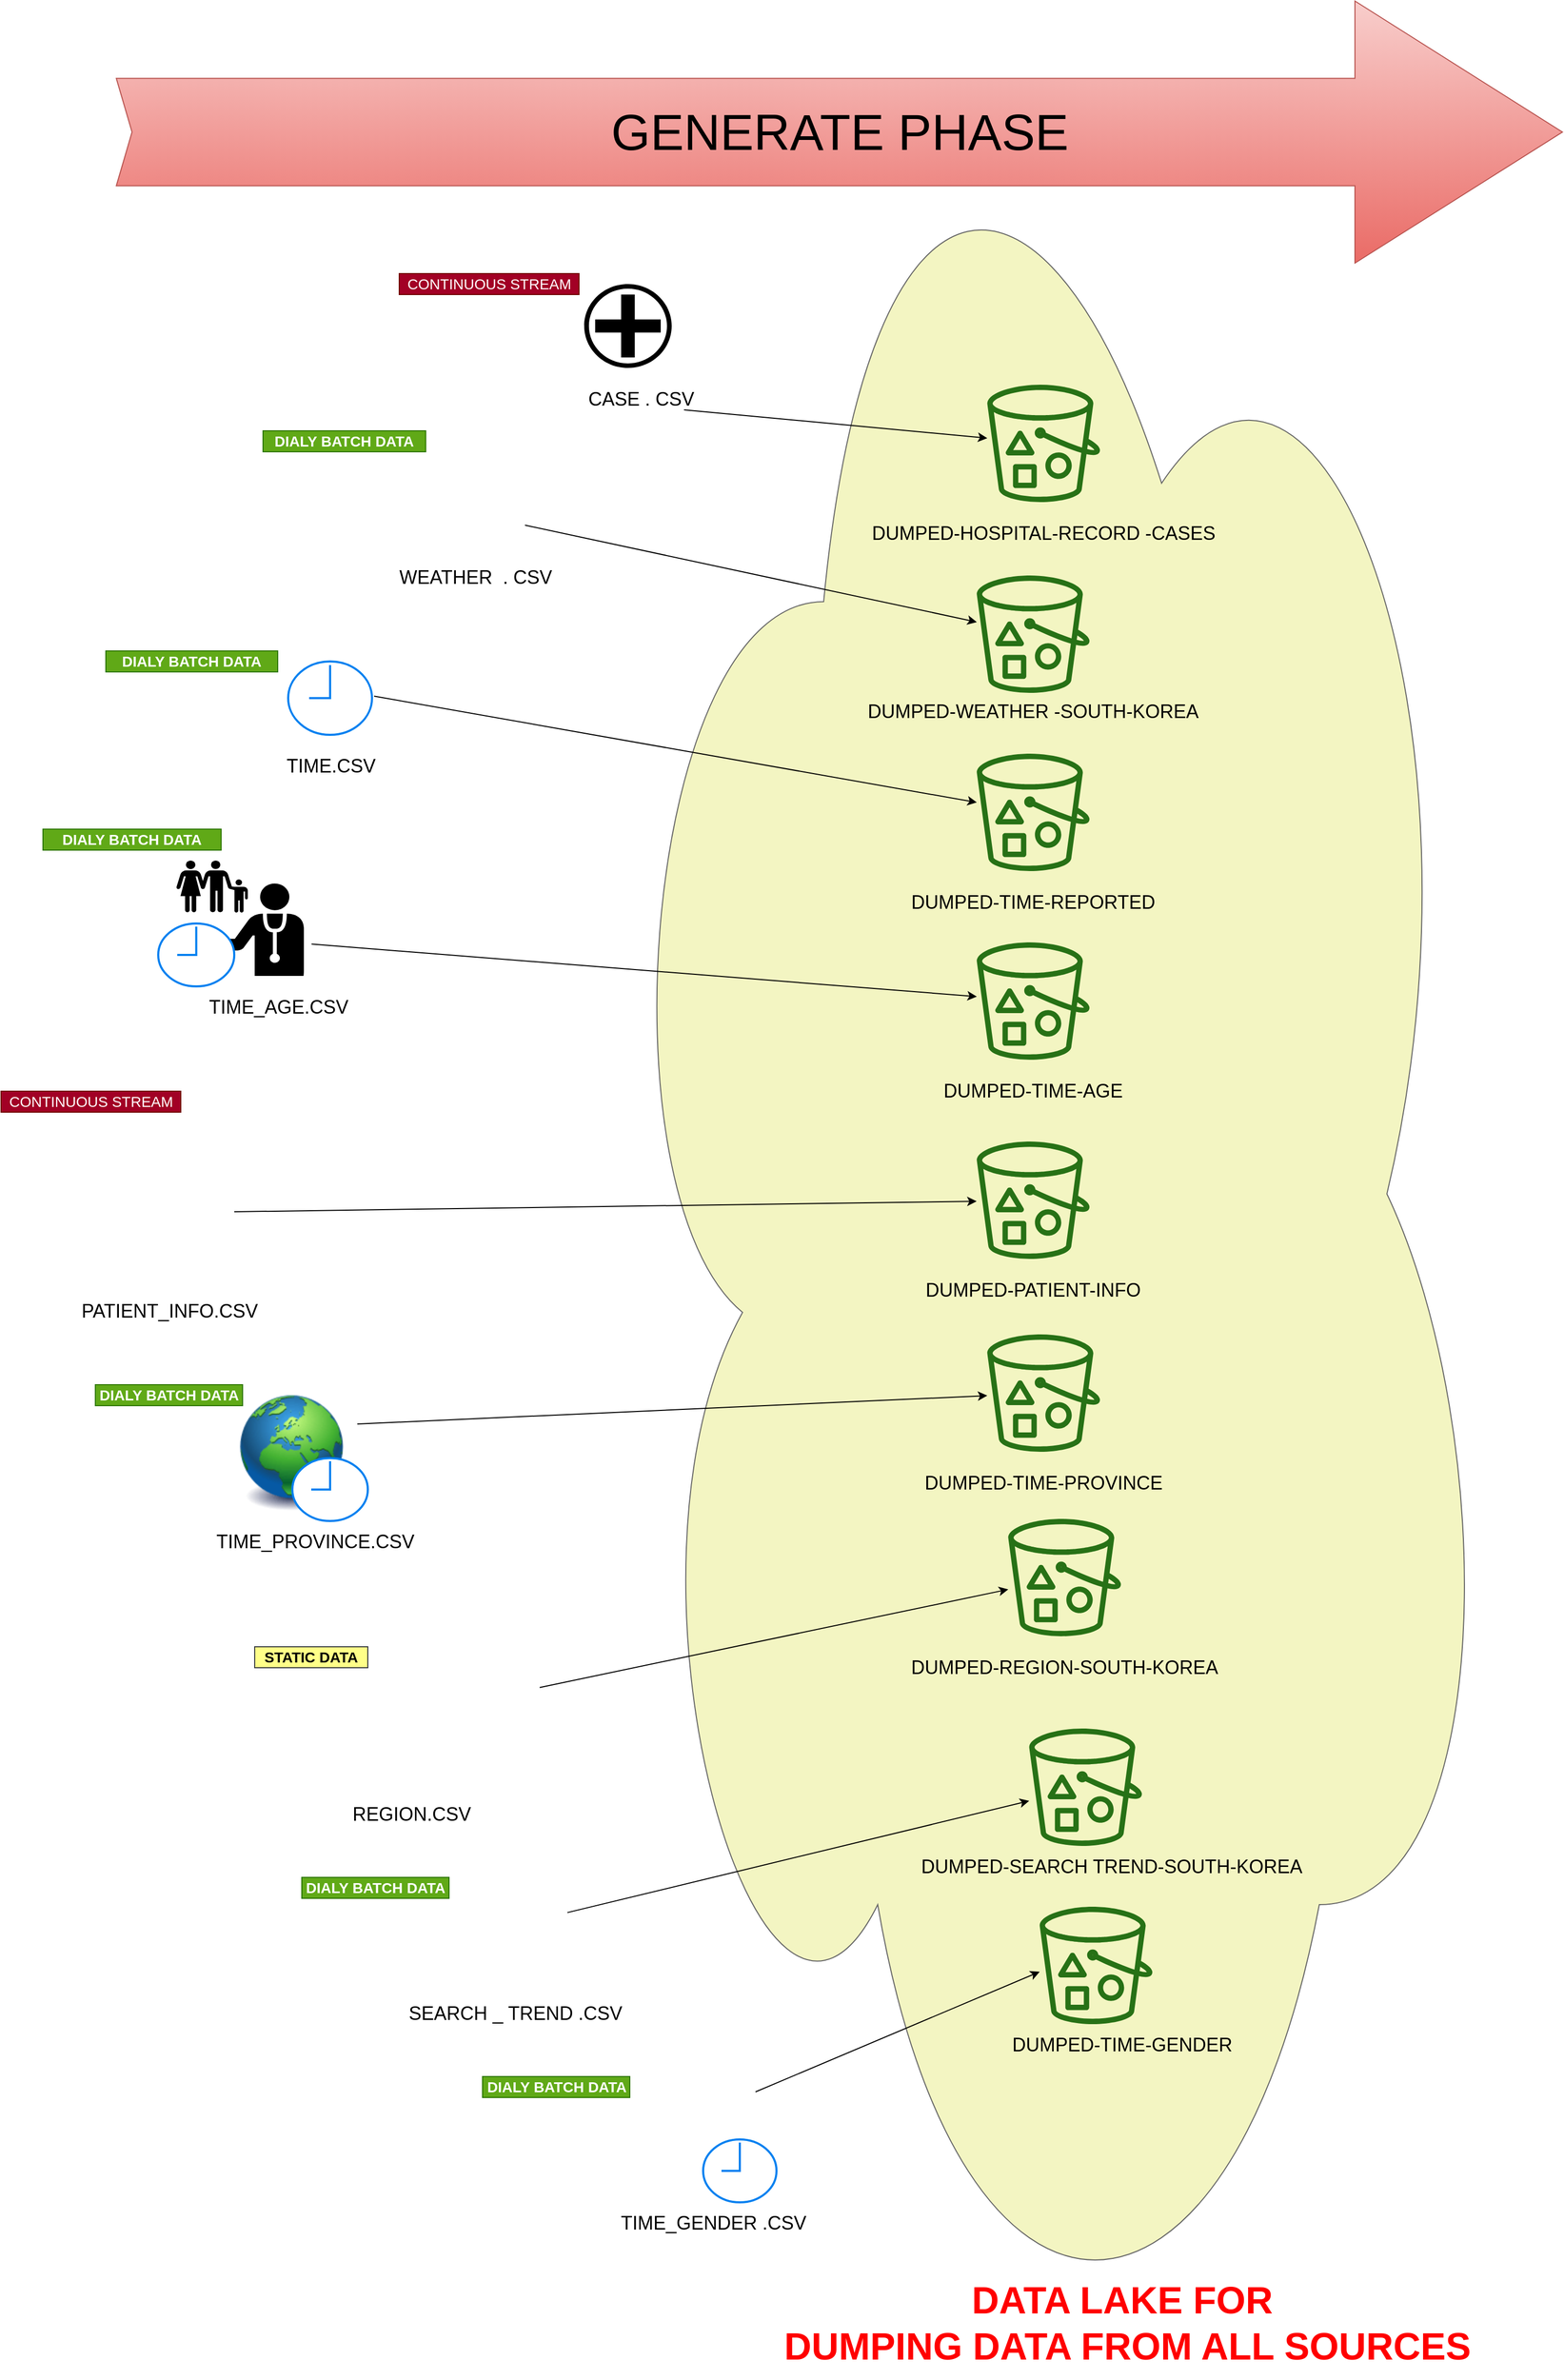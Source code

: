 <mxfile version="13.9.2" type="github">
  <diagram id="Ht1M8jgEwFfnCIfOTk4-" name="Page-1">
    <mxGraphModel dx="3406" dy="2291" grid="1" gridSize="10" guides="1" tooltips="1" connect="1" arrows="1" fold="1" page="1" pageScale="1" pageWidth="1654" pageHeight="2336" math="0" shadow="0">
      <root>
        <mxCell id="0" />
        <mxCell id="1" parent="0" />
        <mxCell id="8GEFBkU2QKpO8UW0B2yC-3" value="" style="shape=image;html=1;verticalAlign=top;verticalLabelPosition=bottom;labelBackgroundColor=#ffffff;imageAspect=0;aspect=fixed;image=https://cdn3.iconfinder.com/data/icons/tiny-weather-1/512/flash-cloud-128.png" parent="1" vertex="1">
          <mxGeometry x="410" y="440" width="120" height="120" as="geometry" />
        </mxCell>
        <mxCell id="8GEFBkU2QKpO8UW0B2yC-4" value="" style="shape=image;html=1;verticalAlign=top;verticalLabelPosition=bottom;labelBackgroundColor=#ffffff;imageAspect=0;aspect=fixed;image=https://cdn2.iconfinder.com/data/icons/social-media-2259/512/search-128.png" parent="1" vertex="1">
          <mxGeometry x="470.5" y="1820" width="100" height="100" as="geometry" />
        </mxCell>
        <mxCell id="8GEFBkU2QKpO8UW0B2yC-5" value="" style="shape=image;html=1;verticalAlign=top;verticalLabelPosition=bottom;labelBackgroundColor=#ffffff;imageAspect=0;aspect=fixed;image=https://cdn1.iconfinder.com/data/icons/coronavirus-disease/64/patient-128.png" parent="1" vertex="1">
          <mxGeometry x="122.56" y="1120" width="130" height="130" as="geometry" />
        </mxCell>
        <mxCell id="8GEFBkU2QKpO8UW0B2yC-6" value="" style="shape=mxgraph.signs.healthcare.hospital_1;html=1;pointerEvents=1;fillColor=#000000;strokeColor=none;verticalLabelPosition=bottom;verticalAlign=top;align=center;" parent="1" vertex="1">
          <mxGeometry x="586.5" y="300" width="83.5" height="80" as="geometry" />
        </mxCell>
        <mxCell id="8GEFBkU2QKpO8UW0B2yC-7" value="" style="shape=image;html=1;verticalAlign=top;verticalLabelPosition=bottom;labelBackgroundColor=#ffffff;imageAspect=0;aspect=fixed;image=https://cdn3.iconfinder.com/data/icons/facebook-ui-flat/48/Facebook_UI-08-128.png" parent="1" vertex="1">
          <mxGeometry x="294" y="1540" width="250" height="250" as="geometry" />
        </mxCell>
        <mxCell id="8GEFBkU2QKpO8UW0B2yC-8" value="" style="ellipse;shape=cloud;whiteSpace=wrap;html=1;strokeColor=#666666;gradientDirection=north;fillColor=#F3F5C2;" parent="1" vertex="1">
          <mxGeometry x="600" y="38" width="860" height="2260" as="geometry" />
        </mxCell>
        <mxCell id="8GEFBkU2QKpO8UW0B2yC-9" value="" style="outlineConnect=0;fontColor=#232F3E;gradientColor=none;fillColor=#277116;strokeColor=none;dashed=0;verticalLabelPosition=bottom;verticalAlign=top;align=center;html=1;fontSize=12;fontStyle=0;aspect=fixed;pointerEvents=1;shape=mxgraph.aws4.bucket_with_objects;" parent="1" vertex="1">
          <mxGeometry x="971.16" y="396" width="107.69" height="112" as="geometry" />
        </mxCell>
        <mxCell id="8GEFBkU2QKpO8UW0B2yC-11" value="" style="html=1;verticalLabelPosition=bottom;align=center;labelBackgroundColor=#ffffff;verticalAlign=top;strokeWidth=2;strokeColor=#0080F0;shadow=0;dashed=0;shape=mxgraph.ios7.icons.clock;" parent="1" vertex="1">
          <mxGeometry x="304" y="660" width="80" height="70" as="geometry" />
        </mxCell>
        <mxCell id="8GEFBkU2QKpO8UW0B2yC-12" value="" style="shape=mxgraph.signs.healthcare.family_practice;html=1;pointerEvents=1;fillColor=#000000;strokeColor=none;verticalLabelPosition=bottom;verticalAlign=top;align=center;" parent="1" vertex="1">
          <mxGeometry x="197.19" y="850" width="121.81" height="110" as="geometry" />
        </mxCell>
        <mxCell id="8GEFBkU2QKpO8UW0B2yC-13" value="" style="html=1;verticalLabelPosition=bottom;align=center;labelBackgroundColor=#ffffff;verticalAlign=top;strokeWidth=2;strokeColor=#0080F0;shadow=0;dashed=0;shape=mxgraph.ios7.icons.clock;" parent="1" vertex="1">
          <mxGeometry x="180" y="910" width="72.56" height="60" as="geometry" />
        </mxCell>
        <mxCell id="8GEFBkU2QKpO8UW0B2yC-14" value="" style="shape=image;html=1;verticalAlign=top;verticalLabelPosition=bottom;labelBackgroundColor=#ffffff;imageAspect=0;aspect=fixed;image=https://cdn2.iconfinder.com/data/icons/dellipack/128/people.png" parent="1" vertex="1">
          <mxGeometry x="630" y="1990" width="120" height="120" as="geometry" />
        </mxCell>
        <mxCell id="8GEFBkU2QKpO8UW0B2yC-15" value="" style="html=1;verticalLabelPosition=bottom;align=center;labelBackgroundColor=#ffffff;verticalAlign=top;strokeWidth=2;strokeColor=#0080F0;shadow=0;dashed=0;shape=mxgraph.ios7.icons.clock;" parent="1" vertex="1">
          <mxGeometry x="700" y="2070" width="70" height="60" as="geometry" />
        </mxCell>
        <mxCell id="8GEFBkU2QKpO8UW0B2yC-16" value="" style="image;html=1;image=img/lib/clip_art/general/Earth_globe_128x128.png" parent="1" vertex="1">
          <mxGeometry x="244.75" y="1360" width="125.25" height="110" as="geometry" />
        </mxCell>
        <mxCell id="8GEFBkU2QKpO8UW0B2yC-17" value="" style="html=1;verticalLabelPosition=bottom;align=center;labelBackgroundColor=#ffffff;verticalAlign=top;strokeWidth=2;strokeColor=#0080F0;shadow=0;dashed=0;shape=mxgraph.ios7.icons.clock;" parent="1" vertex="1">
          <mxGeometry x="308" y="1420" width="72" height="60" as="geometry" />
        </mxCell>
        <mxCell id="8GEFBkU2QKpO8UW0B2yC-18" value="&lt;font style=&quot;font-size: 18px&quot;&gt;CASE . CSV&lt;/font&gt;" style="text;html=1;strokeColor=none;fillColor=none;align=center;verticalAlign=middle;whiteSpace=wrap;rounded=0;" parent="1" vertex="1">
          <mxGeometry x="513" y="400" width="256" height="20" as="geometry" />
        </mxCell>
        <mxCell id="8GEFBkU2QKpO8UW0B2yC-20" value="&lt;font style=&quot;font-size: 18px&quot;&gt;TIME.CSV&lt;/font&gt;" style="text;html=1;strokeColor=none;fillColor=none;align=center;verticalAlign=middle;whiteSpace=wrap;rounded=0;" parent="1" vertex="1">
          <mxGeometry x="217.44" y="750" width="256" height="20" as="geometry" />
        </mxCell>
        <mxCell id="8GEFBkU2QKpO8UW0B2yC-30" value="&lt;font style=&quot;font-size: 18px&quot;&gt;WEATHER&amp;nbsp; . CSV&lt;/font&gt;" style="text;html=1;strokeColor=none;fillColor=none;align=center;verticalAlign=middle;whiteSpace=wrap;rounded=0;" parent="1" vertex="1">
          <mxGeometry x="384" y="570" width="197.5" height="20" as="geometry" />
        </mxCell>
        <mxCell id="8GEFBkU2QKpO8UW0B2yC-41" value="" style="endArrow=classic;html=1;" parent="1" edge="1" target="8GEFBkU2QKpO8UW0B2yC-9">
          <mxGeometry width="50" height="50" relative="1" as="geometry">
            <mxPoint x="681.75" y="420" as="sourcePoint" />
            <mxPoint x="850" y="580" as="targetPoint" />
          </mxGeometry>
        </mxCell>
        <mxCell id="hV9DmxrJN-JSG0bnAaLr-3" value="&lt;font style=&quot;font-size: 14px&quot;&gt;CONTINUOUS STREAM&lt;/font&gt;" style="text;html=1;strokeColor=#6F0000;fillColor=#a20025;align=center;verticalAlign=middle;whiteSpace=wrap;rounded=0;fontColor=#ffffff;" vertex="1" parent="1">
          <mxGeometry x="410" y="290" width="171.5" height="20" as="geometry" />
        </mxCell>
        <mxCell id="hV9DmxrJN-JSG0bnAaLr-4" value="&lt;font style=&quot;font-size: 14px&quot;&gt;DIALY BATCH DATA&lt;/font&gt;" style="text;html=1;strokeColor=#2D7600;fillColor=#60a917;align=center;verticalAlign=middle;whiteSpace=wrap;rounded=0;fontStyle=1;fontColor=#ffffff;" vertex="1" parent="1">
          <mxGeometry x="280" y="440" width="155.25" height="20" as="geometry" />
        </mxCell>
        <mxCell id="hV9DmxrJN-JSG0bnAaLr-18" value="&lt;font style=&quot;font-size: 14px&quot;&gt;DIALY BATCH DATA&lt;/font&gt;" style="text;html=1;strokeColor=#2D7600;fillColor=#60a917;align=center;verticalAlign=middle;whiteSpace=wrap;rounded=0;fontStyle=1;fontColor=#ffffff;" vertex="1" parent="1">
          <mxGeometry x="130" y="650" width="164" height="20" as="geometry" />
        </mxCell>
        <mxCell id="hV9DmxrJN-JSG0bnAaLr-20" value="&lt;font style=&quot;font-size: 14px&quot;&gt;DIALY BATCH DATA&lt;/font&gt;" style="text;html=1;strokeColor=#2D7600;fillColor=#60a917;align=center;verticalAlign=middle;whiteSpace=wrap;rounded=0;fontStyle=1;fontColor=#ffffff;" vertex="1" parent="1">
          <mxGeometry x="70" y="820" width="170" height="20" as="geometry" />
        </mxCell>
        <mxCell id="hV9DmxrJN-JSG0bnAaLr-21" value="&lt;font style=&quot;font-size: 14px&quot;&gt;CONTINUOUS STREAM&lt;/font&gt;" style="text;html=1;strokeColor=#6F0000;fillColor=#a20025;align=center;verticalAlign=middle;whiteSpace=wrap;rounded=0;fontColor=#ffffff;" vertex="1" parent="1">
          <mxGeometry x="30" y="1070" width="171.5" height="20" as="geometry" />
        </mxCell>
        <mxCell id="hV9DmxrJN-JSG0bnAaLr-22" value="&lt;font style=&quot;font-size: 18px&quot;&gt;TIME_AGE.CSV&lt;/font&gt;" style="text;html=1;strokeColor=none;fillColor=none;align=center;verticalAlign=middle;whiteSpace=wrap;rounded=0;" vertex="1" parent="1">
          <mxGeometry x="167" y="980" width="256" height="20" as="geometry" />
        </mxCell>
        <mxCell id="hV9DmxrJN-JSG0bnAaLr-23" value="&lt;font style=&quot;font-size: 18px&quot;&gt;PATIENT_INFO.CSV&lt;/font&gt;" style="text;html=1;strokeColor=none;fillColor=none;align=center;verticalAlign=middle;whiteSpace=wrap;rounded=0;" vertex="1" parent="1">
          <mxGeometry x="63" y="1270" width="256" height="20" as="geometry" />
        </mxCell>
        <mxCell id="hV9DmxrJN-JSG0bnAaLr-26" value="&lt;font style=&quot;font-size: 18px&quot;&gt;TIME_PROVINCE.CSV&lt;/font&gt;" style="text;html=1;strokeColor=none;fillColor=none;align=center;verticalAlign=middle;whiteSpace=wrap;rounded=0;" vertex="1" parent="1">
          <mxGeometry x="201.5" y="1490" width="256" height="20" as="geometry" />
        </mxCell>
        <mxCell id="hV9DmxrJN-JSG0bnAaLr-27" value="&lt;font style=&quot;font-size: 14px&quot;&gt;DIALY BATCH DATA&lt;/font&gt;" style="text;html=1;strokeColor=#2D7600;fillColor=#60a917;align=center;verticalAlign=middle;whiteSpace=wrap;rounded=0;fontStyle=1;fontColor=#ffffff;" vertex="1" parent="1">
          <mxGeometry x="120" y="1350" width="140.5" height="20" as="geometry" />
        </mxCell>
        <mxCell id="hV9DmxrJN-JSG0bnAaLr-32" value="&lt;font style=&quot;font-size: 18px&quot;&gt;REGION.CSV&lt;/font&gt;" style="text;html=1;strokeColor=none;fillColor=none;align=center;verticalAlign=middle;whiteSpace=wrap;rounded=0;" vertex="1" parent="1">
          <mxGeometry x="294" y="1750" width="256" height="20" as="geometry" />
        </mxCell>
        <mxCell id="hV9DmxrJN-JSG0bnAaLr-33" value="&lt;font style=&quot;font-size: 14px&quot;&gt;STATIC DATA&lt;/font&gt;" style="text;html=1;strokeColor=#36393d;fillColor=#ffff88;align=center;verticalAlign=middle;whiteSpace=wrap;rounded=0;fontStyle=1;" vertex="1" parent="1">
          <mxGeometry x="272.06" y="1600" width="107.94" height="20" as="geometry" />
        </mxCell>
        <mxCell id="hV9DmxrJN-JSG0bnAaLr-35" value="&lt;font style=&quot;font-size: 18px&quot;&gt;SEARCH _ TREND .CSV&lt;/font&gt;" style="text;html=1;strokeColor=none;fillColor=none;align=center;verticalAlign=middle;whiteSpace=wrap;rounded=0;" vertex="1" parent="1">
          <mxGeometry x="392.5" y="1940" width="256" height="20" as="geometry" />
        </mxCell>
        <mxCell id="hV9DmxrJN-JSG0bnAaLr-36" value="&lt;font style=&quot;font-size: 14px&quot;&gt;DIALY BATCH DATA&lt;/font&gt;" style="text;html=1;strokeColor=#2D7600;fillColor=#60a917;align=center;verticalAlign=middle;whiteSpace=wrap;rounded=0;fontStyle=1;fontColor=#ffffff;" vertex="1" parent="1">
          <mxGeometry x="317" y="1820" width="140.5" height="20" as="geometry" />
        </mxCell>
        <mxCell id="hV9DmxrJN-JSG0bnAaLr-37" value="&lt;font style=&quot;font-size: 18px&quot;&gt;TIME_GENDER .CSV&lt;/font&gt;" style="text;html=1;strokeColor=none;fillColor=none;align=center;verticalAlign=middle;whiteSpace=wrap;rounded=0;" vertex="1" parent="1">
          <mxGeometry x="581.5" y="2140" width="256" height="20" as="geometry" />
        </mxCell>
        <mxCell id="hV9DmxrJN-JSG0bnAaLr-38" value="&lt;font style=&quot;font-size: 14px&quot;&gt;DIALY BATCH DATA&lt;/font&gt;" style="text;html=1;strokeColor=#2D7600;fillColor=#60a917;align=center;verticalAlign=middle;whiteSpace=wrap;rounded=0;fontStyle=1;fontColor=#ffffff;" vertex="1" parent="1">
          <mxGeometry x="489.5" y="2010" width="140.5" height="20" as="geometry" />
        </mxCell>
        <mxCell id="hV9DmxrJN-JSG0bnAaLr-41" value="&lt;font style=&quot;font-size: 48px&quot;&gt;GENERATE PHASE&lt;/font&gt;" style="html=1;shadow=0;dashed=0;align=center;verticalAlign=middle;shape=mxgraph.arrows2.arrow;dy=0.59;dx=198;notch=15;fillColor=#f8cecc;strokeColor=#b85450;gradientColor=#ea6b66;" vertex="1" parent="1">
          <mxGeometry x="140" y="30" width="1380" height="250" as="geometry" />
        </mxCell>
        <mxCell id="hV9DmxrJN-JSG0bnAaLr-45" value="&lt;span style=&quot;font-size: 18px&quot;&gt;DUMPED-HOSPITAL-RECORD -CASES&lt;/span&gt;" style="text;html=1;strokeColor=none;fillColor=none;align=center;verticalAlign=middle;whiteSpace=wrap;rounded=0;" vertex="1" parent="1">
          <mxGeometry x="850" y="528" width="350" height="20" as="geometry" />
        </mxCell>
        <mxCell id="hV9DmxrJN-JSG0bnAaLr-48" value="" style="outlineConnect=0;fontColor=#232F3E;gradientColor=none;fillColor=#277116;strokeColor=none;dashed=0;verticalLabelPosition=bottom;verticalAlign=top;align=center;html=1;fontSize=12;fontStyle=0;aspect=fixed;pointerEvents=1;shape=mxgraph.aws4.bucket_with_objects;" vertex="1" parent="1">
          <mxGeometry x="961.16" y="578" width="107.69" height="112" as="geometry" />
        </mxCell>
        <mxCell id="hV9DmxrJN-JSG0bnAaLr-49" value="&lt;span style=&quot;font-size: 18px&quot;&gt;DUMPED-WEATHER -SOUTH-KOREA&lt;/span&gt;" style="text;html=1;strokeColor=none;fillColor=none;align=center;verticalAlign=middle;whiteSpace=wrap;rounded=0;" vertex="1" parent="1">
          <mxGeometry x="840" y="698" width="350" height="20" as="geometry" />
        </mxCell>
        <mxCell id="hV9DmxrJN-JSG0bnAaLr-50" value="" style="endArrow=classic;html=1;exitX=1;exitY=0.75;exitDx=0;exitDy=0;" edge="1" parent="1" source="8GEFBkU2QKpO8UW0B2yC-3" target="hV9DmxrJN-JSG0bnAaLr-48">
          <mxGeometry width="50" height="50" relative="1" as="geometry">
            <mxPoint x="691.75" y="430.0" as="sourcePoint" />
            <mxPoint x="991.16" y="518.148" as="targetPoint" />
          </mxGeometry>
        </mxCell>
        <mxCell id="hV9DmxrJN-JSG0bnAaLr-51" value="" style="outlineConnect=0;fontColor=#232F3E;gradientColor=none;fillColor=#277116;strokeColor=none;dashed=0;verticalLabelPosition=bottom;verticalAlign=top;align=center;html=1;fontSize=12;fontStyle=0;aspect=fixed;pointerEvents=1;shape=mxgraph.aws4.bucket_with_objects;" vertex="1" parent="1">
          <mxGeometry x="961.16" y="748" width="107.69" height="112" as="geometry" />
        </mxCell>
        <mxCell id="hV9DmxrJN-JSG0bnAaLr-52" value="&lt;span style=&quot;font-size: 18px&quot;&gt;DUMPED-TIME-REPORTED&lt;/span&gt;" style="text;html=1;strokeColor=none;fillColor=none;align=center;verticalAlign=middle;whiteSpace=wrap;rounded=0;" vertex="1" parent="1">
          <mxGeometry x="840" y="880" width="350" height="20" as="geometry" />
        </mxCell>
        <mxCell id="hV9DmxrJN-JSG0bnAaLr-53" value="" style="endArrow=classic;html=1;exitX=1;exitY=0.75;exitDx=0;exitDy=0;" edge="1" parent="1" target="hV9DmxrJN-JSG0bnAaLr-51">
          <mxGeometry width="50" height="50" relative="1" as="geometry">
            <mxPoint x="386" y="693.14" as="sourcePoint" />
            <mxPoint x="827.16" y="849.995" as="targetPoint" />
          </mxGeometry>
        </mxCell>
        <mxCell id="hV9DmxrJN-JSG0bnAaLr-54" value="" style="outlineConnect=0;fontColor=#232F3E;gradientColor=none;fillColor=#277116;strokeColor=none;dashed=0;verticalLabelPosition=bottom;verticalAlign=top;align=center;html=1;fontSize=12;fontStyle=0;aspect=fixed;pointerEvents=1;shape=mxgraph.aws4.bucket_with_objects;" vertex="1" parent="1">
          <mxGeometry x="961.16" y="928" width="107.69" height="112" as="geometry" />
        </mxCell>
        <mxCell id="hV9DmxrJN-JSG0bnAaLr-55" value="&lt;span style=&quot;font-size: 18px&quot;&gt;DUMPED-TIME-AGE&lt;/span&gt;" style="text;html=1;strokeColor=none;fillColor=none;align=center;verticalAlign=middle;whiteSpace=wrap;rounded=0;" vertex="1" parent="1">
          <mxGeometry x="840" y="1060" width="350" height="20" as="geometry" />
        </mxCell>
        <mxCell id="hV9DmxrJN-JSG0bnAaLr-56" value="" style="outlineConnect=0;fontColor=#232F3E;gradientColor=none;fillColor=#277116;strokeColor=none;dashed=0;verticalLabelPosition=bottom;verticalAlign=top;align=center;html=1;fontSize=12;fontStyle=0;aspect=fixed;pointerEvents=1;shape=mxgraph.aws4.bucket_with_objects;" vertex="1" parent="1">
          <mxGeometry x="961.16" y="1118" width="107.69" height="112" as="geometry" />
        </mxCell>
        <mxCell id="hV9DmxrJN-JSG0bnAaLr-57" value="&lt;span style=&quot;font-size: 18px&quot;&gt;DUMPED-PATIENT-INFO&lt;/span&gt;" style="text;html=1;strokeColor=none;fillColor=none;align=center;verticalAlign=middle;whiteSpace=wrap;rounded=0;" vertex="1" parent="1">
          <mxGeometry x="840" y="1250" width="350" height="20" as="geometry" />
        </mxCell>
        <mxCell id="hV9DmxrJN-JSG0bnAaLr-58" value="" style="outlineConnect=0;fontColor=#232F3E;gradientColor=none;fillColor=#277116;strokeColor=none;dashed=0;verticalLabelPosition=bottom;verticalAlign=top;align=center;html=1;fontSize=12;fontStyle=0;aspect=fixed;pointerEvents=1;shape=mxgraph.aws4.bucket_with_objects;" vertex="1" parent="1">
          <mxGeometry x="971.16" y="1302" width="107.69" height="112" as="geometry" />
        </mxCell>
        <mxCell id="hV9DmxrJN-JSG0bnAaLr-59" value="&lt;span style=&quot;font-size: 18px&quot;&gt;DUMPED-TIME-PROVINCE&lt;/span&gt;" style="text;html=1;strokeColor=none;fillColor=none;align=center;verticalAlign=middle;whiteSpace=wrap;rounded=0;" vertex="1" parent="1">
          <mxGeometry x="850" y="1434" width="350" height="20" as="geometry" />
        </mxCell>
        <mxCell id="hV9DmxrJN-JSG0bnAaLr-60" value="" style="outlineConnect=0;fontColor=#232F3E;gradientColor=none;fillColor=#277116;strokeColor=none;dashed=0;verticalLabelPosition=bottom;verticalAlign=top;align=center;html=1;fontSize=12;fontStyle=0;aspect=fixed;pointerEvents=1;shape=mxgraph.aws4.bucket_with_objects;" vertex="1" parent="1">
          <mxGeometry x="991.16" y="1478" width="107.69" height="112" as="geometry" />
        </mxCell>
        <mxCell id="hV9DmxrJN-JSG0bnAaLr-61" value="&lt;span style=&quot;font-size: 18px&quot;&gt;DUMPED-REGION-SOUTH-KOREA&lt;/span&gt;" style="text;html=1;strokeColor=none;fillColor=none;align=center;verticalAlign=middle;whiteSpace=wrap;rounded=0;" vertex="1" parent="1">
          <mxGeometry x="870" y="1610" width="350" height="20" as="geometry" />
        </mxCell>
        <mxCell id="hV9DmxrJN-JSG0bnAaLr-62" value="" style="outlineConnect=0;fontColor=#232F3E;gradientColor=none;fillColor=#277116;strokeColor=none;dashed=0;verticalLabelPosition=bottom;verticalAlign=top;align=center;html=1;fontSize=12;fontStyle=0;aspect=fixed;pointerEvents=1;shape=mxgraph.aws4.bucket_with_objects;" vertex="1" parent="1">
          <mxGeometry x="1011.16" y="1678" width="107.69" height="112" as="geometry" />
        </mxCell>
        <mxCell id="hV9DmxrJN-JSG0bnAaLr-63" value="&lt;span style=&quot;font-size: 18px&quot;&gt;DUMPED-SEARCH TREND-SOUTH-KOREA&lt;/span&gt;" style="text;html=1;strokeColor=none;fillColor=none;align=center;verticalAlign=middle;whiteSpace=wrap;rounded=0;" vertex="1" parent="1">
          <mxGeometry x="900" y="1800" width="380" height="20" as="geometry" />
        </mxCell>
        <mxCell id="hV9DmxrJN-JSG0bnAaLr-65" value="" style="endArrow=classic;html=1;exitX=1.06;exitY=0.724;exitDx=0;exitDy=0;exitPerimeter=0;" edge="1" parent="1" source="8GEFBkU2QKpO8UW0B2yC-12" target="hV9DmxrJN-JSG0bnAaLr-54">
          <mxGeometry width="50" height="50" relative="1" as="geometry">
            <mxPoint x="397.42" y="890.0" as="sourcePoint" />
            <mxPoint x="970" y="1057" as="targetPoint" />
          </mxGeometry>
        </mxCell>
        <mxCell id="hV9DmxrJN-JSG0bnAaLr-66" value="" style="endArrow=classic;html=1;exitX=1;exitY=0.5;exitDx=0;exitDy=0;" edge="1" parent="1" source="8GEFBkU2QKpO8UW0B2yC-5">
          <mxGeometry width="50" height="50" relative="1" as="geometry">
            <mxPoint x="327.469" y="1122.64" as="sourcePoint" />
            <mxPoint x="961" y="1175" as="targetPoint" />
          </mxGeometry>
        </mxCell>
        <mxCell id="hV9DmxrJN-JSG0bnAaLr-67" value="" style="endArrow=classic;html=1;exitX=1;exitY=0.25;exitDx=0;exitDy=0;" edge="1" parent="1" source="8GEFBkU2QKpO8UW0B2yC-16" target="hV9DmxrJN-JSG0bnAaLr-58">
          <mxGeometry width="50" height="50" relative="1" as="geometry">
            <mxPoint x="272.06" y="1386.63" as="sourcePoint" />
            <mxPoint x="980" y="1443" as="targetPoint" />
          </mxGeometry>
        </mxCell>
        <mxCell id="hV9DmxrJN-JSG0bnAaLr-68" value="" style="endArrow=classic;html=1;" edge="1" parent="1" source="8GEFBkU2QKpO8UW0B2yC-7" target="hV9DmxrJN-JSG0bnAaLr-60">
          <mxGeometry width="50" height="50" relative="1" as="geometry">
            <mxPoint x="392.5" y="1560" as="sourcePoint" />
            <mxPoint x="1000" y="1616" as="targetPoint" />
          </mxGeometry>
        </mxCell>
        <mxCell id="hV9DmxrJN-JSG0bnAaLr-69" value="" style="endArrow=classic;html=1;" edge="1" parent="1" target="hV9DmxrJN-JSG0bnAaLr-62">
          <mxGeometry width="50" height="50" relative="1" as="geometry">
            <mxPoint x="570.5" y="1853.572" as="sourcePoint" />
            <mxPoint x="1017.66" y="1759.998" as="targetPoint" />
          </mxGeometry>
        </mxCell>
        <mxCell id="hV9DmxrJN-JSG0bnAaLr-70" value="" style="outlineConnect=0;fontColor=#232F3E;gradientColor=none;fillColor=#277116;strokeColor=none;dashed=0;verticalLabelPosition=bottom;verticalAlign=top;align=center;html=1;fontSize=12;fontStyle=0;aspect=fixed;pointerEvents=1;shape=mxgraph.aws4.bucket_with_objects;" vertex="1" parent="1">
          <mxGeometry x="1021.16" y="1848" width="107.69" height="112" as="geometry" />
        </mxCell>
        <mxCell id="hV9DmxrJN-JSG0bnAaLr-71" value="&lt;span style=&quot;font-size: 18px&quot;&gt;DUMPED-TIME-GENDER&lt;/span&gt;" style="text;html=1;strokeColor=none;fillColor=none;align=center;verticalAlign=middle;whiteSpace=wrap;rounded=0;" vertex="1" parent="1">
          <mxGeometry x="910" y="1970" width="380" height="20" as="geometry" />
        </mxCell>
        <mxCell id="hV9DmxrJN-JSG0bnAaLr-72" value="" style="endArrow=classic;html=1;" edge="1" parent="1" source="8GEFBkU2QKpO8UW0B2yC-14">
          <mxGeometry width="50" height="50" relative="1" as="geometry">
            <mxPoint x="580.5" y="2016.552" as="sourcePoint" />
            <mxPoint x="1021.16" y="1910.0" as="targetPoint" />
          </mxGeometry>
        </mxCell>
        <mxCell id="hV9DmxrJN-JSG0bnAaLr-73" value="&lt;font&gt;&lt;font style=&quot;font-size: 36px&quot;&gt;DATA LAKE FOR&amp;nbsp;&lt;br&gt;DUMPING DATA FROM ALL SOURCES&lt;/font&gt;&lt;br&gt;&lt;/font&gt;" style="text;html=1;align=center;verticalAlign=middle;whiteSpace=wrap;rounded=0;fontStyle=1;fontColor=#FF0000;" vertex="1" parent="1">
          <mxGeometry x="750" y="2200" width="710" height="90" as="geometry" />
        </mxCell>
      </root>
    </mxGraphModel>
  </diagram>
</mxfile>

